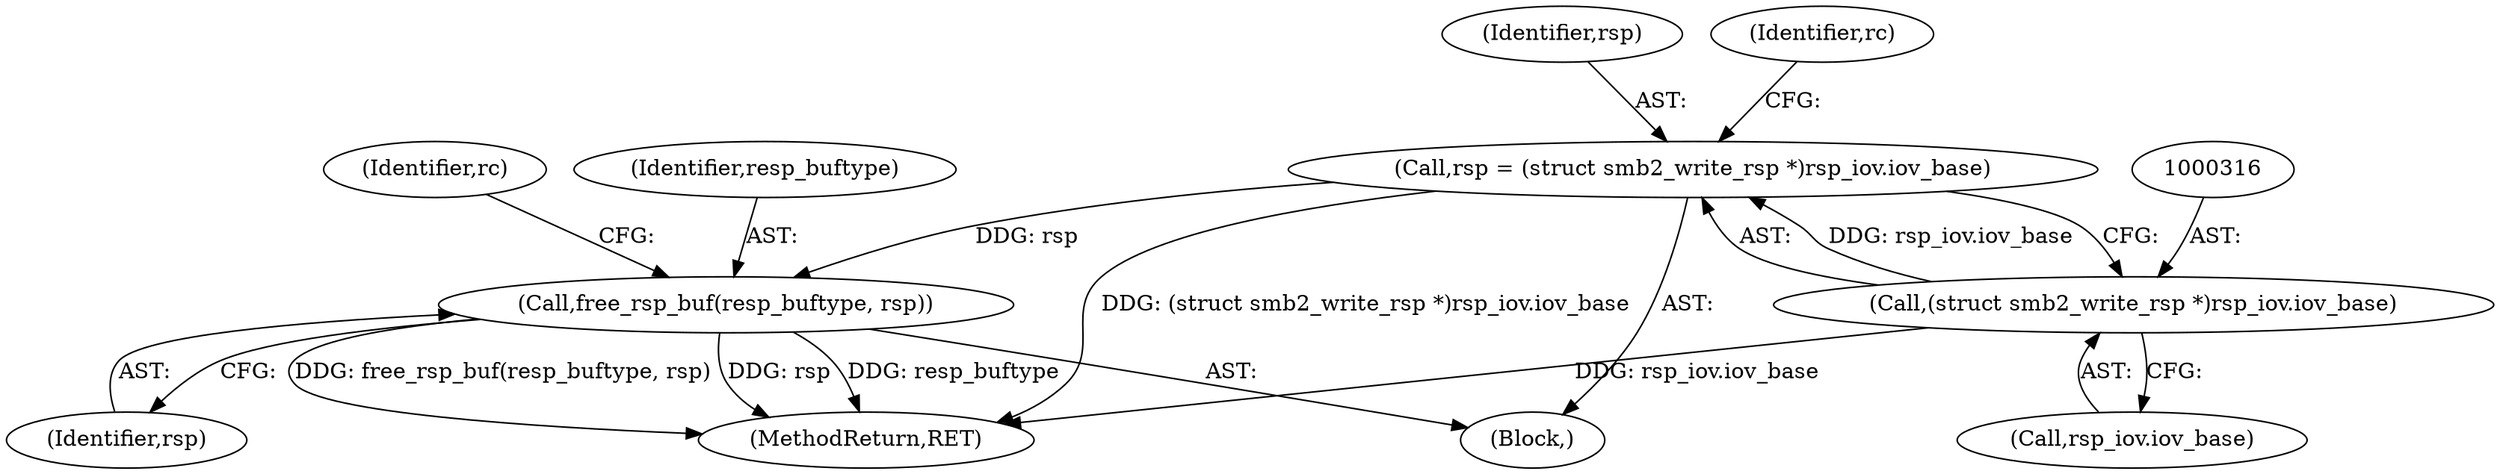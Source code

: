 digraph "0_linux_6a3eb3360667170988f8a6477f6686242061488a@API" {
"1000387" [label="(Call,free_rsp_buf(resp_buftype, rsp))"];
"1000313" [label="(Call,rsp = (struct smb2_write_rsp *)rsp_iov.iov_base)"];
"1000315" [label="(Call,(struct smb2_write_rsp *)rsp_iov.iov_base)"];
"1000391" [label="(Identifier,rc)"];
"1000388" [label="(Identifier,resp_buftype)"];
"1000389" [label="(Identifier,rsp)"];
"1000392" [label="(MethodReturn,RET)"];
"1000315" [label="(Call,(struct smb2_write_rsp *)rsp_iov.iov_base)"];
"1000314" [label="(Identifier,rsp)"];
"1000317" [label="(Call,rsp_iov.iov_base)"];
"1000321" [label="(Identifier,rc)"];
"1000387" [label="(Call,free_rsp_buf(resp_buftype, rsp))"];
"1000313" [label="(Call,rsp = (struct smb2_write_rsp *)rsp_iov.iov_base)"];
"1000107" [label="(Block,)"];
"1000387" -> "1000107"  [label="AST: "];
"1000387" -> "1000389"  [label="CFG: "];
"1000388" -> "1000387"  [label="AST: "];
"1000389" -> "1000387"  [label="AST: "];
"1000391" -> "1000387"  [label="CFG: "];
"1000387" -> "1000392"  [label="DDG: rsp"];
"1000387" -> "1000392"  [label="DDG: resp_buftype"];
"1000387" -> "1000392"  [label="DDG: free_rsp_buf(resp_buftype, rsp)"];
"1000313" -> "1000387"  [label="DDG: rsp"];
"1000313" -> "1000107"  [label="AST: "];
"1000313" -> "1000315"  [label="CFG: "];
"1000314" -> "1000313"  [label="AST: "];
"1000315" -> "1000313"  [label="AST: "];
"1000321" -> "1000313"  [label="CFG: "];
"1000313" -> "1000392"  [label="DDG: (struct smb2_write_rsp *)rsp_iov.iov_base"];
"1000315" -> "1000313"  [label="DDG: rsp_iov.iov_base"];
"1000315" -> "1000317"  [label="CFG: "];
"1000316" -> "1000315"  [label="AST: "];
"1000317" -> "1000315"  [label="AST: "];
"1000315" -> "1000392"  [label="DDG: rsp_iov.iov_base"];
}
